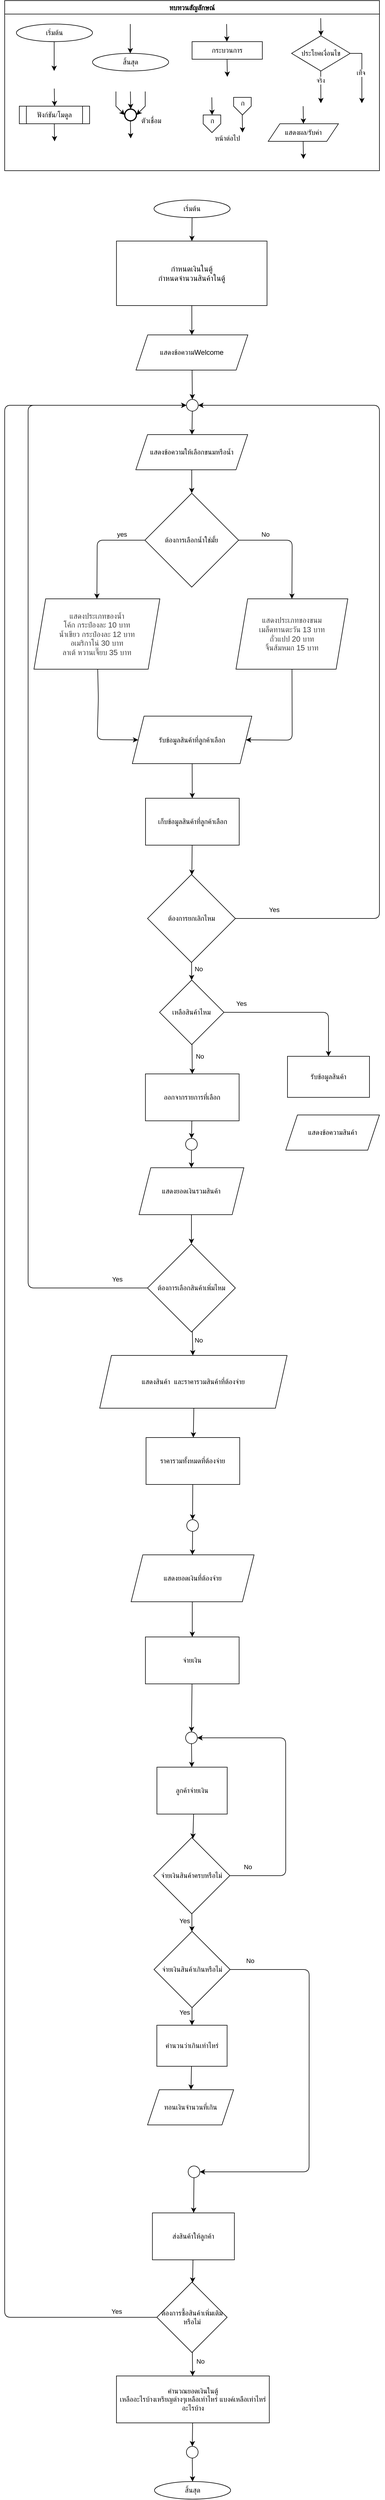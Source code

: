<mxfile>
    <diagram id="C5RBs43oDa-KdzZeNtuy" name="Page-1">
        <mxGraphModel dx="1762" dy="474" grid="1" gridSize="10" guides="1" tooltips="1" connect="1" arrows="1" fold="1" page="1" pageScale="1" pageWidth="827" pageHeight="1169" math="0" shadow="0">
            <root>
                <mxCell id="WIyWlLk6GJQsqaUBKTNV-0"/>
                <mxCell id="WIyWlLk6GJQsqaUBKTNV-1" parent="WIyWlLk6GJQsqaUBKTNV-0"/>
                <mxCell id="M7CGMbNuYNeq0SnUNNgH-6" value="ทบทวนสัญลักษณ์" style="swimlane;fontFamily=Sarabun;fontSource=https%3A%2F%2Ffonts.googleapis.com%2Fcss%3Ffamily%3DSarabun;" parent="WIyWlLk6GJQsqaUBKTNV-1" vertex="1">
                    <mxGeometry x="-720" y="20" width="640" height="290" as="geometry"/>
                </mxCell>
                <mxCell id="M7CGMbNuYNeq0SnUNNgH-2" value="&lt;font data-font-src=&quot;https://fonts.googleapis.com/css?family=Sarabun&quot; face=&quot;Sarabun&quot;&gt;เริ่มต้น&lt;/font&gt;" style="ellipse;whiteSpace=wrap;html=1;" parent="M7CGMbNuYNeq0SnUNNgH-6" vertex="1">
                    <mxGeometry x="20" y="40" width="130" height="30" as="geometry"/>
                </mxCell>
                <mxCell id="M7CGMbNuYNeq0SnUNNgH-5" value="" style="endArrow=classic;html=1;rounded=0;" parent="M7CGMbNuYNeq0SnUNNgH-6" edge="1">
                    <mxGeometry width="50" height="50" relative="1" as="geometry">
                        <mxPoint x="84.5" y="70" as="sourcePoint"/>
                        <mxPoint x="84.5" y="120" as="targetPoint"/>
                    </mxGeometry>
                </mxCell>
                <mxCell id="M7CGMbNuYNeq0SnUNNgH-3" value="&lt;font face=&quot;Sarabun&quot;&gt;สิ้นสุด&lt;/font&gt;" style="ellipse;whiteSpace=wrap;html=1;" parent="M7CGMbNuYNeq0SnUNNgH-6" vertex="1">
                    <mxGeometry x="150" y="90" width="130" height="30" as="geometry"/>
                </mxCell>
                <mxCell id="M7CGMbNuYNeq0SnUNNgH-4" value="" style="endArrow=classic;html=1;rounded=0;" parent="M7CGMbNuYNeq0SnUNNgH-6" edge="1">
                    <mxGeometry width="50" height="50" relative="1" as="geometry">
                        <mxPoint x="214.5" y="40" as="sourcePoint"/>
                        <mxPoint x="214.5" y="90" as="targetPoint"/>
                    </mxGeometry>
                </mxCell>
                <mxCell id="mvioNwK95yMqdUQ73LqQ-0" value="กระบวนการ" style="rounded=0;whiteSpace=wrap;html=1;fontFamily=Sarabun;fontSource=https%3A%2F%2Ffonts.googleapis.com%2Fcss%3Ffamily%3DSarabun;" parent="M7CGMbNuYNeq0SnUNNgH-6" vertex="1">
                    <mxGeometry x="320" y="70" width="120" height="30" as="geometry"/>
                </mxCell>
                <mxCell id="mvioNwK95yMqdUQ73LqQ-1" value="" style="endArrow=classic;html=1;rounded=0;" parent="M7CGMbNuYNeq0SnUNNgH-6" edge="1">
                    <mxGeometry width="50" height="50" relative="1" as="geometry">
                        <mxPoint x="379" y="40" as="sourcePoint"/>
                        <mxPoint x="379.5" y="70" as="targetPoint"/>
                    </mxGeometry>
                </mxCell>
                <mxCell id="mvioNwK95yMqdUQ73LqQ-2" value="" style="endArrow=classic;html=1;rounded=0;" parent="M7CGMbNuYNeq0SnUNNgH-6" edge="1">
                    <mxGeometry width="50" height="50" relative="1" as="geometry">
                        <mxPoint x="379.75" y="100" as="sourcePoint"/>
                        <mxPoint x="380.25" y="130" as="targetPoint"/>
                    </mxGeometry>
                </mxCell>
                <mxCell id="mvioNwK95yMqdUQ73LqQ-3" value="ประโยคเงื่อนไข" style="rhombus;whiteSpace=wrap;html=1;fontFamily=Sarabun;fontSource=https%3A%2F%2Ffonts.googleapis.com%2Fcss%3Ffamily%3DSarabun;" parent="M7CGMbNuYNeq0SnUNNgH-6" vertex="1">
                    <mxGeometry x="490" y="60" width="100" height="60" as="geometry"/>
                </mxCell>
                <mxCell id="mvioNwK95yMqdUQ73LqQ-4" value="" style="endArrow=classic;html=1;rounded=0;" parent="M7CGMbNuYNeq0SnUNNgH-6" edge="1">
                    <mxGeometry width="50" height="50" relative="1" as="geometry">
                        <mxPoint x="539.71" y="30" as="sourcePoint"/>
                        <mxPoint x="540.21" y="60" as="targetPoint"/>
                    </mxGeometry>
                </mxCell>
                <mxCell id="mvioNwK95yMqdUQ73LqQ-5" value="" style="endArrow=classic;html=1;rounded=0;" parent="M7CGMbNuYNeq0SnUNNgH-6" edge="1">
                    <mxGeometry width="50" height="50" relative="1" as="geometry">
                        <mxPoint x="539.71" y="120" as="sourcePoint"/>
                        <mxPoint x="540" y="175" as="targetPoint"/>
                    </mxGeometry>
                </mxCell>
                <mxCell id="mvioNwK95yMqdUQ73LqQ-7" value="จริง" style="edgeLabel;html=1;align=center;verticalAlign=middle;resizable=0;points=[];fontFamily=Sarabun;fontSource=https%3A%2F%2Ffonts.googleapis.com%2Fcss%3Ffamily%3DSarabun;" parent="mvioNwK95yMqdUQ73LqQ-5" vertex="1" connectable="0">
                    <mxGeometry x="-0.414" y="-1" relative="1" as="geometry">
                        <mxPoint as="offset"/>
                    </mxGeometry>
                </mxCell>
                <mxCell id="mvioNwK95yMqdUQ73LqQ-6" value="" style="endArrow=classic;html=1;rounded=0;exitX=1;exitY=0.5;exitDx=0;exitDy=0;" parent="M7CGMbNuYNeq0SnUNNgH-6" source="mvioNwK95yMqdUQ73LqQ-3" edge="1">
                    <mxGeometry width="50" height="50" relative="1" as="geometry">
                        <mxPoint x="620" y="95" as="sourcePoint"/>
                        <mxPoint x="610" y="175" as="targetPoint"/>
                        <Array as="points">
                            <mxPoint x="610" y="90"/>
                        </Array>
                    </mxGeometry>
                </mxCell>
                <mxCell id="mvioNwK95yMqdUQ73LqQ-8" value="&lt;font data-font-src=&quot;https://fonts.googleapis.com/css?family=Sarabun&quot; face=&quot;Sarabun&quot;&gt;เท็จ&lt;/font&gt;" style="edgeLabel;html=1;align=center;verticalAlign=middle;resizable=0;points=[];" parent="mvioNwK95yMqdUQ73LqQ-6" vertex="1" connectable="0">
                    <mxGeometry x="-0.002" y="-2" relative="1" as="geometry">
                        <mxPoint as="offset"/>
                    </mxGeometry>
                </mxCell>
                <mxCell id="mvioNwK95yMqdUQ73LqQ-9" value="&lt;font data-font-src=&quot;https://fonts.googleapis.com/css?family=Sarabun&quot; face=&quot;Sarabun&quot;&gt;ฟังก์ชัน/โมดูล&lt;/font&gt;" style="shape=process;whiteSpace=wrap;html=1;backgroundOutline=1;" parent="M7CGMbNuYNeq0SnUNNgH-6" vertex="1">
                    <mxGeometry x="25" y="180" width="120" height="30" as="geometry"/>
                </mxCell>
                <mxCell id="mvioNwK95yMqdUQ73LqQ-11" value="" style="endArrow=classic;html=1;rounded=0;" parent="M7CGMbNuYNeq0SnUNNgH-6" edge="1">
                    <mxGeometry width="50" height="50" relative="1" as="geometry">
                        <mxPoint x="84.71" y="150" as="sourcePoint"/>
                        <mxPoint x="85.21" y="180" as="targetPoint"/>
                    </mxGeometry>
                </mxCell>
                <mxCell id="mvioNwK95yMqdUQ73LqQ-12" value="" style="endArrow=classic;html=1;rounded=0;" parent="M7CGMbNuYNeq0SnUNNgH-6" edge="1">
                    <mxGeometry width="50" height="50" relative="1" as="geometry">
                        <mxPoint x="84.71" y="210" as="sourcePoint"/>
                        <mxPoint x="85.21" y="240" as="targetPoint"/>
                    </mxGeometry>
                </mxCell>
                <mxCell id="mvioNwK95yMqdUQ73LqQ-13" value="" style="strokeWidth=2;html=1;shape=mxgraph.flowchart.start_2;whiteSpace=wrap;" parent="M7CGMbNuYNeq0SnUNNgH-6" vertex="1">
                    <mxGeometry x="205" y="185" width="20" height="20" as="geometry"/>
                </mxCell>
                <mxCell id="mvioNwK95yMqdUQ73LqQ-16" value="" style="endArrow=classic;html=1;rounded=0;" parent="M7CGMbNuYNeq0SnUNNgH-6" edge="1">
                    <mxGeometry width="50" height="50" relative="1" as="geometry">
                        <mxPoint x="214.71" y="155" as="sourcePoint"/>
                        <mxPoint x="215.21" y="185" as="targetPoint"/>
                    </mxGeometry>
                </mxCell>
                <mxCell id="mvioNwK95yMqdUQ73LqQ-17" value="" style="endArrow=classic;html=1;rounded=0;entryX=0;entryY=0.5;entryDx=0;entryDy=0;entryPerimeter=0;" parent="M7CGMbNuYNeq0SnUNNgH-6" target="mvioNwK95yMqdUQ73LqQ-13" edge="1">
                    <mxGeometry width="50" height="50" relative="1" as="geometry">
                        <mxPoint x="190.0" y="155" as="sourcePoint"/>
                        <mxPoint x="190.5" y="185" as="targetPoint"/>
                        <Array as="points">
                            <mxPoint x="190" y="180"/>
                        </Array>
                    </mxGeometry>
                </mxCell>
                <mxCell id="mvioNwK95yMqdUQ73LqQ-18" value="" style="endArrow=classic;html=1;rounded=0;entryX=1;entryY=0.5;entryDx=0;entryDy=0;entryPerimeter=0;" parent="M7CGMbNuYNeq0SnUNNgH-6" target="mvioNwK95yMqdUQ73LqQ-13" edge="1">
                    <mxGeometry width="50" height="50" relative="1" as="geometry">
                        <mxPoint x="240.0" y="155" as="sourcePoint"/>
                        <mxPoint x="240.5" y="185" as="targetPoint"/>
                        <Array as="points">
                            <mxPoint x="240" y="180"/>
                        </Array>
                    </mxGeometry>
                </mxCell>
                <mxCell id="mvioNwK95yMqdUQ73LqQ-19" value="" style="endArrow=classic;html=1;rounded=0;" parent="M7CGMbNuYNeq0SnUNNgH-6" edge="1">
                    <mxGeometry width="50" height="50" relative="1" as="geometry">
                        <mxPoint x="214.71" y="205" as="sourcePoint"/>
                        <mxPoint x="215.21" y="235" as="targetPoint"/>
                    </mxGeometry>
                </mxCell>
                <mxCell id="mvioNwK95yMqdUQ73LqQ-20" value="&lt;font data-font-src=&quot;https://fonts.googleapis.com/css?family=Sarabun&quot; face=&quot;Sarabun&quot;&gt;ตัวเชื่อม&lt;/font&gt;" style="text;html=1;align=center;verticalAlign=middle;resizable=0;points=[];autosize=1;strokeColor=none;fillColor=none;" parent="M7CGMbNuYNeq0SnUNNgH-6" vertex="1">
                    <mxGeometry x="220" y="190" width="60" height="30" as="geometry"/>
                </mxCell>
                <mxCell id="mvioNwK95yMqdUQ73LqQ-25" value="" style="endArrow=classic;html=1;rounded=0;" parent="M7CGMbNuYNeq0SnUNNgH-6" edge="1">
                    <mxGeometry width="50" height="50" relative="1" as="geometry">
                        <mxPoint x="353.71" y="165" as="sourcePoint"/>
                        <mxPoint x="354.21" y="195" as="targetPoint"/>
                    </mxGeometry>
                </mxCell>
                <mxCell id="mvioNwK95yMqdUQ73LqQ-21" value="" style="verticalLabelPosition=bottom;verticalAlign=top;html=1;shape=offPageConnector;rounded=0;size=0.5;" parent="M7CGMbNuYNeq0SnUNNgH-6" vertex="1">
                    <mxGeometry x="339" y="195" width="30" height="30" as="geometry"/>
                </mxCell>
                <mxCell id="mvioNwK95yMqdUQ73LqQ-26" value="" style="endArrow=classic;html=1;rounded=0;" parent="M7CGMbNuYNeq0SnUNNgH-6" edge="1">
                    <mxGeometry width="50" height="50" relative="1" as="geometry">
                        <mxPoint x="405.71" y="195" as="sourcePoint"/>
                        <mxPoint x="406.21" y="225" as="targetPoint"/>
                    </mxGeometry>
                </mxCell>
                <mxCell id="mvioNwK95yMqdUQ73LqQ-27" value="" style="verticalLabelPosition=bottom;verticalAlign=top;html=1;shape=offPageConnector;rounded=0;size=0.5;" parent="M7CGMbNuYNeq0SnUNNgH-6" vertex="1">
                    <mxGeometry x="391" y="165" width="30" height="30" as="geometry"/>
                </mxCell>
                <mxCell id="mvioNwK95yMqdUQ73LqQ-28" value="หน้าต่อไป" style="text;html=1;align=center;verticalAlign=middle;resizable=0;points=[];autosize=1;strokeColor=none;fillColor=none;fontFamily=Sarabun;fontSource=https%3A%2F%2Ffonts.googleapis.com%2Fcss%3Ffamily%3DSarabun;" parent="M7CGMbNuYNeq0SnUNNgH-6" vertex="1">
                    <mxGeometry x="345" y="220" width="70" height="30" as="geometry"/>
                </mxCell>
                <mxCell id="mvioNwK95yMqdUQ73LqQ-29" value="ก" style="text;html=1;align=center;verticalAlign=middle;resizable=0;points=[];autosize=1;strokeColor=none;fillColor=none;fontFamily=Sarabun;fontSource=https%3A%2F%2Ffonts.googleapis.com%2Fcss%3Ffamily%3DSarabun;" parent="M7CGMbNuYNeq0SnUNNgH-6" vertex="1">
                    <mxGeometry x="339" y="190" width="30" height="30" as="geometry"/>
                </mxCell>
                <mxCell id="mvioNwK95yMqdUQ73LqQ-30" value="ก" style="text;html=1;align=center;verticalAlign=middle;resizable=0;points=[];autosize=1;strokeColor=none;fillColor=none;fontFamily=Sarabun;fontSource=https%3A%2F%2Ffonts.googleapis.com%2Fcss%3Ffamily%3DSarabun;" parent="M7CGMbNuYNeq0SnUNNgH-6" vertex="1">
                    <mxGeometry x="391" y="160" width="30" height="30" as="geometry"/>
                </mxCell>
                <mxCell id="mvioNwK95yMqdUQ73LqQ-32" value="แสดงผล/รับค่า" style="shape=parallelogram;perimeter=parallelogramPerimeter;whiteSpace=wrap;html=1;fixedSize=1;fontFamily=Sarabun;fontSource=https%3A%2F%2Ffonts.googleapis.com%2Fcss%3Ffamily%3DSarabun;" parent="M7CGMbNuYNeq0SnUNNgH-6" vertex="1">
                    <mxGeometry x="450" y="210" width="120" height="30" as="geometry"/>
                </mxCell>
                <mxCell id="mvioNwK95yMqdUQ73LqQ-33" value="" style="endArrow=classic;html=1;rounded=0;" parent="M7CGMbNuYNeq0SnUNNgH-6" edge="1">
                    <mxGeometry width="50" height="50" relative="1" as="geometry">
                        <mxPoint x="509.71" y="180" as="sourcePoint"/>
                        <mxPoint x="510.21" y="210" as="targetPoint"/>
                    </mxGeometry>
                </mxCell>
                <mxCell id="mvioNwK95yMqdUQ73LqQ-34" value="" style="endArrow=classic;html=1;rounded=0;" parent="M7CGMbNuYNeq0SnUNNgH-6" edge="1">
                    <mxGeometry width="50" height="50" relative="1" as="geometry">
                        <mxPoint x="509.71" y="240" as="sourcePoint"/>
                        <mxPoint x="510.21" y="270" as="targetPoint"/>
                    </mxGeometry>
                </mxCell>
                <mxCell id="451" value="" style="edgeStyle=none;html=1;" edge="1" parent="WIyWlLk6GJQsqaUBKTNV-1" source="mvioNwK95yMqdUQ73LqQ-35" target="248">
                    <mxGeometry relative="1" as="geometry"/>
                </mxCell>
                <mxCell id="mvioNwK95yMqdUQ73LqQ-35" value="&lt;font face=&quot;Sarabun&quot; data-font-src=&quot;https://fonts.googleapis.com/css?family=Sarabun&quot;&gt;เริ่มต้น&lt;/font&gt;" style="ellipse;whiteSpace=wrap;html=1;align=center;" parent="WIyWlLk6GJQsqaUBKTNV-1" vertex="1">
                    <mxGeometry x="-465" y="360" width="130" height="30" as="geometry"/>
                </mxCell>
                <mxCell id="455" value="" style="edgeStyle=none;html=1;" edge="1" parent="WIyWlLk6GJQsqaUBKTNV-1" source="247" target="430">
                    <mxGeometry relative="1" as="geometry"/>
                </mxCell>
                <mxCell id="247" value="" style="ellipse;whiteSpace=wrap;html=1;aspect=fixed;align=center;" parent="WIyWlLk6GJQsqaUBKTNV-1" vertex="1">
                    <mxGeometry x="-409.5" y="700" width="20" height="20" as="geometry"/>
                </mxCell>
                <mxCell id="452" value="" style="edgeStyle=none;html=1;" edge="1" parent="WIyWlLk6GJQsqaUBKTNV-1" source="248" target="427">
                    <mxGeometry relative="1" as="geometry"/>
                </mxCell>
                <mxCell id="248" value="&lt;div&gt;&lt;div&gt;&lt;span style=&quot;font-size: 13px;&quot;&gt;กำหนดเงินในตู้&lt;/span&gt;&lt;/div&gt;&lt;/div&gt;&lt;div&gt;&lt;span style=&quot;font-size: 13px;&quot;&gt;กำหนดจำนวนสินค้าในตู้&lt;/span&gt;&lt;/div&gt;" style="rounded=0;whiteSpace=wrap;html=1;spacing=2;fontSize=12;" parent="WIyWlLk6GJQsqaUBKTNV-1" vertex="1">
                    <mxGeometry x="-529.1" y="430" width="257.13" height="110" as="geometry"/>
                </mxCell>
                <mxCell id="464" value="" style="edgeStyle=none;html=1;" edge="1" parent="WIyWlLk6GJQsqaUBKTNV-1" source="252" target="253">
                    <mxGeometry relative="1" as="geometry"/>
                </mxCell>
                <mxCell id="252" value="รับข้อมูลสินค้าที่ลูกค้าเลือก" style="shape=parallelogram;perimeter=parallelogramPerimeter;whiteSpace=wrap;html=1;fixedSize=1;" parent="WIyWlLk6GJQsqaUBKTNV-1" vertex="1">
                    <mxGeometry x="-502" y="1240" width="204" height="81" as="geometry"/>
                </mxCell>
                <mxCell id="470" value="" style="edgeStyle=none;html=1;" edge="1" parent="WIyWlLk6GJQsqaUBKTNV-1" source="253" target="466">
                    <mxGeometry relative="1" as="geometry"/>
                </mxCell>
                <mxCell id="253" value="เก็บข้อมูลสินค้าที่ลูกค้าเลือก" style="rounded=0;whiteSpace=wrap;html=1;" parent="WIyWlLk6GJQsqaUBKTNV-1" vertex="1">
                    <mxGeometry x="-479.49" y="1380" width="160" height="80" as="geometry"/>
                </mxCell>
                <mxCell id="300" value="" style="edgeStyle=none;html=1;entryX=0.5;entryY=0;entryDx=0;entryDy=0;" parent="WIyWlLk6GJQsqaUBKTNV-1" source="255" target="257" edge="1">
                    <mxGeometry relative="1" as="geometry">
                        <mxPoint x="-400.641" y="1730" as="targetPoint"/>
                    </mxGeometry>
                </mxCell>
                <mxCell id="305" value="No" style="edgeLabel;html=1;align=center;verticalAlign=middle;resizable=0;points=[];" parent="300" vertex="1" connectable="0">
                    <mxGeometry x="-0.433" y="1" relative="1" as="geometry">
                        <mxPoint x="12" y="6" as="offset"/>
                    </mxGeometry>
                </mxCell>
                <mxCell id="303" style="edgeStyle=none;html=1;entryX=0.5;entryY=0;entryDx=0;entryDy=0;" parent="WIyWlLk6GJQsqaUBKTNV-1" source="255" target="258" edge="1">
                    <mxGeometry relative="1" as="geometry">
                        <Array as="points">
                            <mxPoint x="-167" y="1745"/>
                        </Array>
                        <mxPoint x="-170.14" y="1814" as="targetPoint"/>
                    </mxGeometry>
                </mxCell>
                <mxCell id="304" value="Yes" style="edgeLabel;html=1;align=center;verticalAlign=middle;resizable=0;points=[];" parent="303" vertex="1" connectable="0">
                    <mxGeometry x="-0.803" y="3" relative="1" as="geometry">
                        <mxPoint x="4" y="-12" as="offset"/>
                    </mxGeometry>
                </mxCell>
                <mxCell id="255" value="เหลือสินค้าไหม" style="rhombus;whiteSpace=wrap;html=1;" parent="WIyWlLk6GJQsqaUBKTNV-1" vertex="1">
                    <mxGeometry x="-455.54" y="1690" width="110" height="110" as="geometry"/>
                </mxCell>
                <mxCell id="302" value="" style="edgeStyle=none;html=1;" parent="WIyWlLk6GJQsqaUBKTNV-1" source="257" target="259" edge="1">
                    <mxGeometry relative="1" as="geometry"/>
                </mxCell>
                <mxCell id="257" value="ออกจากรายการที่เลือก" style="rounded=0;whiteSpace=wrap;html=1;" parent="WIyWlLk6GJQsqaUBKTNV-1" vertex="1">
                    <mxGeometry x="-479.64" y="1850" width="160" height="80" as="geometry"/>
                </mxCell>
                <mxCell id="258" value="รับข้อมูลสินค้า" style="rounded=0;whiteSpace=wrap;html=1;" parent="WIyWlLk6GJQsqaUBKTNV-1" vertex="1">
                    <mxGeometry x="-237.02" y="1820" width="140" height="70" as="geometry"/>
                </mxCell>
                <mxCell id="307" value="" style="edgeStyle=none;html=1;entryX=0.5;entryY=0;entryDx=0;entryDy=0;" parent="WIyWlLk6GJQsqaUBKTNV-1" source="259" target="419" edge="1">
                    <mxGeometry relative="1" as="geometry">
                        <mxPoint x="-399.217" y="2010" as="targetPoint"/>
                    </mxGeometry>
                </mxCell>
                <mxCell id="259" value="" style="ellipse;whiteSpace=wrap;html=1;aspect=fixed;" parent="WIyWlLk6GJQsqaUBKTNV-1" vertex="1">
                    <mxGeometry x="-411.04" y="1960" width="20" height="20" as="geometry"/>
                </mxCell>
                <mxCell id="308" value="" style="edgeStyle=none;html=1;exitX=0.5;exitY=1;exitDx=0;exitDy=0;" parent="WIyWlLk6GJQsqaUBKTNV-1" source="419" target="261" edge="1">
                    <mxGeometry relative="1" as="geometry">
                        <mxPoint x="-399.11" y="2090" as="sourcePoint"/>
                    </mxGeometry>
                </mxCell>
                <mxCell id="361" style="edgeStyle=none;html=1;entryX=0;entryY=0.5;entryDx=0;entryDy=0;" parent="WIyWlLk6GJQsqaUBKTNV-1" source="261" edge="1" target="247">
                    <mxGeometry relative="1" as="geometry">
                        <mxPoint x="-410" y="430" as="targetPoint"/>
                        <Array as="points">
                            <mxPoint x="-600" y="2215"/>
                            <mxPoint x="-680" y="2215"/>
                            <mxPoint x="-680" y="1620"/>
                            <mxPoint x="-680" y="1000"/>
                            <mxPoint x="-680" y="710"/>
                        </Array>
                    </mxGeometry>
                </mxCell>
                <mxCell id="391" value="Yes" style="edgeLabel;html=1;align=center;verticalAlign=middle;resizable=0;points=[];" parent="361" vertex="1" connectable="0">
                    <mxGeometry x="-0.951" y="-1" relative="1" as="geometry">
                        <mxPoint x="-4" y="-14" as="offset"/>
                    </mxGeometry>
                </mxCell>
                <mxCell id="482" value="" style="edgeStyle=none;html=1;" edge="1" parent="WIyWlLk6GJQsqaUBKTNV-1" source="261" target="420">
                    <mxGeometry relative="1" as="geometry"/>
                </mxCell>
                <mxCell id="483" value="No" style="edgeLabel;html=1;align=center;verticalAlign=middle;resizable=0;points=[];" vertex="1" connectable="0" parent="482">
                    <mxGeometry x="-0.31" y="3" relative="1" as="geometry">
                        <mxPoint x="7" y="1" as="offset"/>
                    </mxGeometry>
                </mxCell>
                <mxCell id="261" value="ต้องการเลือกสินค้าเพิ่มไหม" style="rhombus;whiteSpace=wrap;html=1;" parent="WIyWlLk6GJQsqaUBKTNV-1" vertex="1">
                    <mxGeometry x="-476.04" y="2140" width="150" height="150" as="geometry"/>
                </mxCell>
                <mxCell id="443" value="" style="edgeStyle=none;html=1;" edge="1" parent="WIyWlLk6GJQsqaUBKTNV-1" source="268" target="327">
                    <mxGeometry relative="1" as="geometry"/>
                </mxCell>
                <mxCell id="268" value="ราคารวมทั้งหมดที่ต้องจ่าย" style="rounded=0;whiteSpace=wrap;html=1;" parent="WIyWlLk6GJQsqaUBKTNV-1" vertex="1">
                    <mxGeometry x="-478.61" y="2470" width="160" height="80" as="geometry"/>
                </mxCell>
                <mxCell id="334" value="" style="edgeStyle=none;html=1;entryX=0.5;entryY=0;entryDx=0;entryDy=0;" parent="WIyWlLk6GJQsqaUBKTNV-1" target="276" edge="1">
                    <mxGeometry relative="1" as="geometry">
                        <mxPoint x="-399.613" y="2750" as="sourcePoint"/>
                        <mxPoint x="-399.617" y="2790" as="targetPoint"/>
                    </mxGeometry>
                </mxCell>
                <mxCell id="368" value="" style="edgeStyle=none;html=1;" parent="WIyWlLk6GJQsqaUBKTNV-1" source="276" target="366" edge="1">
                    <mxGeometry relative="1" as="geometry"/>
                </mxCell>
                <mxCell id="276" value="จ่ายเงิน" style="rounded=0;whiteSpace=wrap;html=1;" parent="WIyWlLk6GJQsqaUBKTNV-1" vertex="1">
                    <mxGeometry x="-479.64" y="2810" width="160" height="80" as="geometry"/>
                </mxCell>
                <mxCell id="371" value="" style="edgeStyle=none;html=1;" parent="WIyWlLk6GJQsqaUBKTNV-1" target="278" edge="1">
                    <mxGeometry relative="1" as="geometry">
                        <mxPoint x="-397.32" y="3112" as="sourcePoint"/>
                    </mxGeometry>
                </mxCell>
                <mxCell id="370" style="edgeStyle=none;html=1;entryX=1;entryY=0.5;entryDx=0;entryDy=0;" parent="WIyWlLk6GJQsqaUBKTNV-1" source="278" target="366" edge="1">
                    <mxGeometry relative="1" as="geometry">
                        <Array as="points">
                            <mxPoint x="-240" y="3217"/>
                            <mxPoint x="-240.15" y="2982"/>
                        </Array>
                    </mxGeometry>
                </mxCell>
                <mxCell id="372" value="No" style="edgeLabel;html=1;align=center;verticalAlign=middle;resizable=0;points=[];" parent="370" vertex="1" connectable="0">
                    <mxGeometry x="-0.921" y="3" relative="1" as="geometry">
                        <mxPoint x="11" y="-12" as="offset"/>
                    </mxGeometry>
                </mxCell>
                <mxCell id="373" value="" style="edgeStyle=none;html=1;" parent="WIyWlLk6GJQsqaUBKTNV-1" source="278" target="279" edge="1">
                    <mxGeometry relative="1" as="geometry"/>
                </mxCell>
                <mxCell id="374" value="Yes" style="edgeLabel;html=1;align=center;verticalAlign=middle;resizable=0;points=[];" parent="373" vertex="1" connectable="0">
                    <mxGeometry x="-0.227" y="-1" relative="1" as="geometry">
                        <mxPoint x="-12" as="offset"/>
                    </mxGeometry>
                </mxCell>
                <mxCell id="278" value="จ่ายเงินสินค้าครบหรือไม่" style="rhombus;whiteSpace=wrap;html=1;" parent="WIyWlLk6GJQsqaUBKTNV-1" vertex="1">
                    <mxGeometry x="-465.54" y="3152" width="130" height="130" as="geometry"/>
                </mxCell>
                <mxCell id="380" style="edgeStyle=none;html=1;entryX=0.5;entryY=0;entryDx=0;entryDy=0;" parent="WIyWlLk6GJQsqaUBKTNV-1" source="279" target="378" edge="1">
                    <mxGeometry relative="1" as="geometry">
                        <Array as="points">
                            <mxPoint x="-200" y="3377"/>
                            <mxPoint x="-200.15" y="3722"/>
                        </Array>
                    </mxGeometry>
                </mxCell>
                <mxCell id="389" value="No" style="edgeLabel;html=1;align=center;verticalAlign=middle;resizable=0;points=[];" parent="380" vertex="1" connectable="0">
                    <mxGeometry x="-0.892" y="3" relative="1" as="geometry">
                        <mxPoint x="-2" y="-12" as="offset"/>
                    </mxGeometry>
                </mxCell>
                <mxCell id="478" value="" style="edgeStyle=none;html=1;" edge="1" parent="WIyWlLk6GJQsqaUBKTNV-1" source="279" target="433">
                    <mxGeometry relative="1" as="geometry"/>
                </mxCell>
                <mxCell id="479" value="Yes" style="edgeLabel;html=1;align=center;verticalAlign=middle;resizable=0;points=[];" vertex="1" connectable="0" parent="478">
                    <mxGeometry x="-0.463" y="-3" relative="1" as="geometry">
                        <mxPoint x="-10" as="offset"/>
                    </mxGeometry>
                </mxCell>
                <mxCell id="279" value="จ่ายเงินสินค้าเกินหรือไม่" style="rhombus;whiteSpace=wrap;html=1;" parent="WIyWlLk6GJQsqaUBKTNV-1" vertex="1">
                    <mxGeometry x="-465.0" y="3312" width="130" height="130" as="geometry"/>
                </mxCell>
                <mxCell id="385" value="" style="edgeStyle=none;html=1;" parent="WIyWlLk6GJQsqaUBKTNV-1" source="284" target="287" edge="1">
                    <mxGeometry relative="1" as="geometry"/>
                </mxCell>
                <mxCell id="284" value="&lt;span style=&quot;color: rgb(0, 0, 0); background-color: light-dark(#ffffff, var(--ge-dark-color, #121212));&quot;&gt;คำนวณยอดเงินในตู้&lt;/span&gt;&lt;div style=&quot;color: rgb(0, 0, 0);&quot;&gt;&lt;span style=&quot;background-color: light-dark(#ffffff, var(--ge-dark-color, #121212));&quot;&gt;เหลืออะไรบ้างเหรียญต่างๆเหลือเท่าไหร่ แบงค์เหลือเท่าไหร่ อะไรบ้าง&lt;/span&gt;&lt;/div&gt;" style="rounded=0;whiteSpace=wrap;html=1;" parent="WIyWlLk6GJQsqaUBKTNV-1" vertex="1">
                    <mxGeometry x="-529.1" y="4070" width="261" height="80" as="geometry"/>
                </mxCell>
                <mxCell id="387" value="" style="edgeStyle=none;html=1;" parent="WIyWlLk6GJQsqaUBKTNV-1" source="287" target="386" edge="1">
                    <mxGeometry relative="1" as="geometry"/>
                </mxCell>
                <mxCell id="287" value="" style="ellipse;whiteSpace=wrap;html=1;aspect=fixed;" parent="WIyWlLk6GJQsqaUBKTNV-1" vertex="1">
                    <mxGeometry x="-409.64" y="4190" width="20" height="20" as="geometry"/>
                </mxCell>
                <mxCell id="333" value="" style="edgeStyle=none;html=1;" parent="WIyWlLk6GJQsqaUBKTNV-1" source="327" edge="1">
                    <mxGeometry relative="1" as="geometry">
                        <mxPoint x="-399.383" y="2670" as="targetPoint"/>
                    </mxGeometry>
                </mxCell>
                <mxCell id="327" value="" style="ellipse;whiteSpace=wrap;html=1;aspect=fixed;" parent="WIyWlLk6GJQsqaUBKTNV-1" vertex="1">
                    <mxGeometry x="-409.1" y="2610" width="20" height="20" as="geometry"/>
                </mxCell>
                <mxCell id="475" value="" style="edgeStyle=none;html=1;" edge="1" parent="WIyWlLk6GJQsqaUBKTNV-1" source="366" target="425">
                    <mxGeometry relative="1" as="geometry"/>
                </mxCell>
                <mxCell id="366" value="" style="ellipse;whiteSpace=wrap;html=1;aspect=fixed;" parent="WIyWlLk6GJQsqaUBKTNV-1" vertex="1">
                    <mxGeometry x="-411.04" y="2972" width="20" height="20" as="geometry"/>
                </mxCell>
                <mxCell id="382" value="" style="edgeStyle=none;html=1;" parent="WIyWlLk6GJQsqaUBKTNV-1" source="378" edge="1">
                    <mxGeometry relative="1" as="geometry">
                        <mxPoint x="-397.329" y="3792.0" as="targetPoint"/>
                    </mxGeometry>
                </mxCell>
                <mxCell id="378" value="" style="ellipse;whiteSpace=wrap;html=1;aspect=fixed;direction=south;" parent="WIyWlLk6GJQsqaUBKTNV-1" vertex="1">
                    <mxGeometry x="-406.67" y="3712" width="20" height="20" as="geometry"/>
                </mxCell>
                <mxCell id="386" value="&lt;font face=&quot;Sarabun&quot;&gt;สิ้นสุด&lt;/font&gt;" style="ellipse;whiteSpace=wrap;html=1;align=center;" parent="WIyWlLk6GJQsqaUBKTNV-1" vertex="1">
                    <mxGeometry x="-464.15" y="4250" width="130" height="30" as="geometry"/>
                </mxCell>
                <mxCell id="419" value="แสดงยอดเงินรวมสินค้า" style="shape=parallelogram;perimeter=parallelogramPerimeter;whiteSpace=wrap;html=1;fixedSize=1;" vertex="1" parent="WIyWlLk6GJQsqaUBKTNV-1">
                    <mxGeometry x="-490.54" y="2010" width="179" height="80" as="geometry"/>
                </mxCell>
                <mxCell id="442" value="" style="edgeStyle=none;html=1;" edge="1" parent="WIyWlLk6GJQsqaUBKTNV-1" target="268">
                    <mxGeometry relative="1" as="geometry">
                        <mxPoint x="-396.957" y="2420" as="sourcePoint"/>
                    </mxGeometry>
                </mxCell>
                <mxCell id="420" value="&lt;span style=&quot;color: rgb(0, 0, 0);&quot;&gt;แสดงสินค้า&amp;nbsp; และราคารวมสินค้าที่ต้องจ่าย&lt;/span&gt;" style="shape=parallelogram;perimeter=parallelogramPerimeter;whiteSpace=wrap;html=1;fixedSize=1;" vertex="1" parent="WIyWlLk6GJQsqaUBKTNV-1">
                    <mxGeometry x="-557.71" y="2330" width="320" height="90" as="geometry"/>
                </mxCell>
                <mxCell id="421" value="แสดงยอดเงินที่ต้องจ่าย" style="shape=parallelogram;perimeter=parallelogramPerimeter;whiteSpace=wrap;html=1;fixedSize=1;" vertex="1" parent="WIyWlLk6GJQsqaUBKTNV-1">
                    <mxGeometry x="-504.11" y="2670" width="210" height="80" as="geometry"/>
                </mxCell>
                <mxCell id="446" value="" style="edgeStyle=none;html=1;" edge="1" parent="WIyWlLk6GJQsqaUBKTNV-1" source="422" target="444">
                    <mxGeometry relative="1" as="geometry"/>
                </mxCell>
                <mxCell id="422" value="ส่งสินค้าให้ลูกค้า" style="rounded=0;whiteSpace=wrap;html=1;" vertex="1" parent="WIyWlLk6GJQsqaUBKTNV-1">
                    <mxGeometry x="-467.71" y="3792" width="140" height="80" as="geometry"/>
                </mxCell>
                <mxCell id="425" value="ลูกค้าจ่ายเงิน" style="rounded=0;whiteSpace=wrap;html=1;" vertex="1" parent="WIyWlLk6GJQsqaUBKTNV-1">
                    <mxGeometry x="-460" y="3032" width="120" height="80" as="geometry"/>
                </mxCell>
                <mxCell id="462" style="edgeStyle=none;html=1;entryX=0;entryY=0.5;entryDx=0;entryDy=0;" edge="1" parent="WIyWlLk6GJQsqaUBKTNV-1" source="426" target="252">
                    <mxGeometry relative="1" as="geometry">
                        <Array as="points">
                            <mxPoint x="-560" y="1210"/>
                            <mxPoint x="-562" y="1280"/>
                        </Array>
                    </mxGeometry>
                </mxCell>
                <mxCell id="426" value="&lt;font style=&quot;color: rgb(63, 63, 63); scrollbar-color: rgb(226, 226, 226) rgb(251, 251, 251); font-size: 13px;&quot;&gt;แสดงประเภทของน้ำ&lt;/font&gt;&lt;div style=&quot;color: rgb(63, 63, 63); scrollbar-color: rgb(226, 226, 226) rgb(251, 251, 251);&quot;&gt;&lt;font style=&quot;color: rgb(63, 63, 63); scrollbar-color: rgb(226, 226, 226) rgb(251, 251, 251); font-size: 13px;&quot;&gt;โค้ก กระป๋องละ 10 บาท&lt;/font&gt;&lt;/div&gt;&lt;div style=&quot;color: rgb(63, 63, 63); scrollbar-color: rgb(226, 226, 226) rgb(251, 251, 251);&quot;&gt;&lt;font style=&quot;color: rgb(63, 63, 63); scrollbar-color: rgb(226, 226, 226) rgb(251, 251, 251); font-size: 13px;&quot;&gt;น้ำเขียว กระป๋องละ 12 บาท&lt;/font&gt;&lt;/div&gt;&lt;div style=&quot;color: rgb(63, 63, 63); scrollbar-color: rgb(226, 226, 226) rgb(251, 251, 251);&quot;&gt;&lt;font style=&quot;color: rgb(63, 63, 63); scrollbar-color: rgb(226, 226, 226) rgb(251, 251, 251); font-size: 13px;&quot;&gt;อเมริกาโน่ 30 บาท&lt;/font&gt;&lt;/div&gt;&lt;div style=&quot;color: rgb(63, 63, 63); scrollbar-color: rgb(226, 226, 226) rgb(251, 251, 251);&quot;&gt;&lt;font style=&quot;color: rgb(63, 63, 63); scrollbar-color: rgb(226, 226, 226) rgb(251, 251, 251); font-size: 13px;&quot;&gt;ลาเต้ หวานเจี๊ยบ 35 บาท&lt;/font&gt;&lt;/div&gt;" style="shape=parallelogram;perimeter=parallelogramPerimeter;whiteSpace=wrap;html=1;fixedSize=1;" vertex="1" parent="WIyWlLk6GJQsqaUBKTNV-1">
                    <mxGeometry x="-670" y="1040" width="215" height="120" as="geometry"/>
                </mxCell>
                <mxCell id="454" style="edgeStyle=none;html=1;entryX=0.5;entryY=0;entryDx=0;entryDy=0;" edge="1" parent="WIyWlLk6GJQsqaUBKTNV-1" source="427" target="247">
                    <mxGeometry relative="1" as="geometry"/>
                </mxCell>
                <mxCell id="427" value="แสดงข้อความWelcome" style="shape=parallelogram;perimeter=parallelogramPerimeter;whiteSpace=wrap;html=1;fixedSize=1;" vertex="1" parent="WIyWlLk6GJQsqaUBKTNV-1">
                    <mxGeometry x="-495.74" y="590" width="191" height="60" as="geometry"/>
                </mxCell>
                <mxCell id="463" style="edgeStyle=none;html=1;entryX=1;entryY=0.5;entryDx=0;entryDy=0;" edge="1" parent="WIyWlLk6GJQsqaUBKTNV-1" source="428" target="252">
                    <mxGeometry relative="1" as="geometry">
                        <Array as="points">
                            <mxPoint x="-229" y="1281"/>
                        </Array>
                    </mxGeometry>
                </mxCell>
                <mxCell id="428" value="&lt;font style=&quot;color: rgb(63, 63, 63); scrollbar-color: rgb(226, 226, 226) rgb(251, 251, 251); font-size: 13px;&quot;&gt;แสดงประเภทของขนม&lt;/font&gt;&lt;div style=&quot;color: rgb(63, 63, 63); scrollbar-color: rgb(226, 226, 226) rgb(251, 251, 251);&quot;&gt;&lt;font style=&quot;color: rgb(63, 63, 63); scrollbar-color: rgb(226, 226, 226) rgb(251, 251, 251); font-size: 13px;&quot;&gt;เมล็ดทานตะวัน 13 บาท&lt;/font&gt;&lt;/div&gt;&lt;div style=&quot;color: rgb(63, 63, 63); scrollbar-color: rgb(226, 226, 226) rgb(251, 251, 251);&quot;&gt;&lt;font style=&quot;color: rgb(63, 63, 63); scrollbar-color: rgb(226, 226, 226) rgb(251, 251, 251); font-size: 13px;&quot;&gt;ถั่วแปป 20 บาท&lt;/font&gt;&lt;/div&gt;&lt;div style=&quot;color: rgb(63, 63, 63); scrollbar-color: rgb(226, 226, 226) rgb(251, 251, 251);&quot;&gt;&lt;font style=&quot;color: rgb(63, 63, 63); scrollbar-color: rgb(226, 226, 226) rgb(251, 251, 251); font-size: 13px;&quot;&gt;จิ้นส้มหมก 15 บาท&lt;/font&gt;&lt;/div&gt;" style="shape=parallelogram;perimeter=parallelogramPerimeter;whiteSpace=wrap;html=1;fixedSize=1;" vertex="1" parent="WIyWlLk6GJQsqaUBKTNV-1">
                    <mxGeometry x="-325.0" y="1040" width="191" height="120" as="geometry"/>
                </mxCell>
                <mxCell id="457" style="edgeStyle=none;html=1;entryX=0.5;entryY=0;entryDx=0;entryDy=0;" edge="1" parent="WIyWlLk6GJQsqaUBKTNV-1" source="429" target="426">
                    <mxGeometry relative="1" as="geometry">
                        <Array as="points">
                            <mxPoint x="-562" y="940"/>
                        </Array>
                    </mxGeometry>
                </mxCell>
                <mxCell id="458" value="yes" style="edgeLabel;html=1;align=center;verticalAlign=middle;resizable=0;points=[];" vertex="1" connectable="0" parent="457">
                    <mxGeometry x="-0.596" relative="1" as="geometry">
                        <mxPoint x="-3" y="-10" as="offset"/>
                    </mxGeometry>
                </mxCell>
                <mxCell id="460" style="edgeStyle=none;html=1;entryX=0.5;entryY=0;entryDx=0;entryDy=0;" edge="1" parent="WIyWlLk6GJQsqaUBKTNV-1" source="429" target="428">
                    <mxGeometry relative="1" as="geometry">
                        <Array as="points">
                            <mxPoint x="-229" y="940"/>
                        </Array>
                    </mxGeometry>
                </mxCell>
                <mxCell id="461" value="No" style="edgeLabel;html=1;align=center;verticalAlign=middle;resizable=0;points=[];" vertex="1" connectable="0" parent="460">
                    <mxGeometry x="-0.472" y="-1" relative="1" as="geometry">
                        <mxPoint x="-5" y="-11" as="offset"/>
                    </mxGeometry>
                </mxCell>
                <mxCell id="429" value="ต้องการเลือกน้ำใช่มั้ย" style="rhombus;whiteSpace=wrap;html=1;" vertex="1" parent="WIyWlLk6GJQsqaUBKTNV-1">
                    <mxGeometry x="-480.53" y="860" width="160" height="160" as="geometry"/>
                </mxCell>
                <mxCell id="456" value="" style="edgeStyle=none;html=1;" edge="1" parent="WIyWlLk6GJQsqaUBKTNV-1" source="430" target="429">
                    <mxGeometry relative="1" as="geometry"/>
                </mxCell>
                <mxCell id="430" value="แสดงข้อความให้เลือกขนมหรือน้ำ" style="shape=parallelogram;perimeter=parallelogramPerimeter;whiteSpace=wrap;html=1;fixedSize=1;" vertex="1" parent="WIyWlLk6GJQsqaUBKTNV-1">
                    <mxGeometry x="-496.03" y="760" width="191" height="60" as="geometry"/>
                </mxCell>
                <mxCell id="480" value="" style="edgeStyle=none;html=1;" edge="1" parent="WIyWlLk6GJQsqaUBKTNV-1" source="433" target="435">
                    <mxGeometry relative="1" as="geometry"/>
                </mxCell>
                <mxCell id="433" value="คำนวนว่าเกินเท่าไหร่" style="rounded=0;whiteSpace=wrap;html=1;" vertex="1" parent="WIyWlLk6GJQsqaUBKTNV-1">
                    <mxGeometry x="-460.15" y="3472" width="120" height="70" as="geometry"/>
                </mxCell>
                <mxCell id="435" value="&lt;span style=&quot;color: rgb(0, 0, 0);&quot;&gt;ทอนเงินจำนวนที่เกิน&lt;/span&gt;" style="shape=parallelogram;perimeter=parallelogramPerimeter;whiteSpace=wrap;html=1;fixedSize=1;" vertex="1" parent="WIyWlLk6GJQsqaUBKTNV-1">
                    <mxGeometry x="-476.04" y="3582" width="147" height="60" as="geometry"/>
                </mxCell>
                <mxCell id="445" value="" style="edgeStyle=none;html=1;" edge="1" parent="WIyWlLk6GJQsqaUBKTNV-1" source="444" target="284">
                    <mxGeometry relative="1" as="geometry"/>
                </mxCell>
                <mxCell id="447" value="No" style="edgeLabel;html=1;align=center;verticalAlign=middle;resizable=0;points=[];" vertex="1" connectable="0" parent="445">
                    <mxGeometry x="-0.252" y="2" relative="1" as="geometry">
                        <mxPoint x="11" as="offset"/>
                    </mxGeometry>
                </mxCell>
                <mxCell id="450" style="edgeStyle=none;html=1;entryX=0;entryY=0.5;entryDx=0;entryDy=0;" edge="1" parent="WIyWlLk6GJQsqaUBKTNV-1" source="444" target="247">
                    <mxGeometry relative="1" as="geometry">
                        <Array as="points">
                            <mxPoint x="-720" y="3970"/>
                            <mxPoint x="-720" y="710"/>
                        </Array>
                    </mxGeometry>
                </mxCell>
                <mxCell id="481" value="Yes" style="edgeLabel;html=1;align=center;verticalAlign=middle;resizable=0;points=[];" vertex="1" connectable="0" parent="450">
                    <mxGeometry x="-0.964" y="-1" relative="1" as="geometry">
                        <mxPoint y="-9" as="offset"/>
                    </mxGeometry>
                </mxCell>
                <mxCell id="444" value="ต้องการซื้อสินค้าเพิ่มเติมหรือไม่" style="rhombus;whiteSpace=wrap;html=1;" vertex="1" parent="WIyWlLk6GJQsqaUBKTNV-1">
                    <mxGeometry x="-460.15" y="3910" width="120" height="120" as="geometry"/>
                </mxCell>
                <mxCell id="469" value="" style="edgeStyle=none;html=1;" edge="1" parent="WIyWlLk6GJQsqaUBKTNV-1" source="466" target="255">
                    <mxGeometry relative="1" as="geometry"/>
                </mxCell>
                <mxCell id="471" value="No" style="edgeLabel;html=1;align=center;verticalAlign=middle;resizable=0;points=[];" vertex="1" connectable="0" parent="469">
                    <mxGeometry x="-0.261" y="-2" relative="1" as="geometry">
                        <mxPoint x="14" as="offset"/>
                    </mxGeometry>
                </mxCell>
                <mxCell id="473" style="edgeStyle=none;html=1;entryX=1;entryY=0.5;entryDx=0;entryDy=0;" edge="1" parent="WIyWlLk6GJQsqaUBKTNV-1" source="466" target="247">
                    <mxGeometry relative="1" as="geometry">
                        <Array as="points">
                            <mxPoint x="-80" y="1585"/>
                            <mxPoint x="-80" y="710"/>
                        </Array>
                    </mxGeometry>
                </mxCell>
                <mxCell id="474" value="Yes" style="edgeLabel;html=1;align=center;verticalAlign=middle;resizable=0;points=[];" vertex="1" connectable="0" parent="473">
                    <mxGeometry x="-0.908" y="3" relative="1" as="geometry">
                        <mxPoint y="-12" as="offset"/>
                    </mxGeometry>
                </mxCell>
                <mxCell id="466" value="ต้องการยกเลิกไหม" style="rhombus;whiteSpace=wrap;html=1;" vertex="1" parent="WIyWlLk6GJQsqaUBKTNV-1">
                    <mxGeometry x="-476.04" y="1510" width="150" height="150" as="geometry"/>
                </mxCell>
                <mxCell id="485" value="แสดงข้อความสินค้า" style="shape=parallelogram;perimeter=parallelogramPerimeter;whiteSpace=wrap;html=1;fixedSize=1;" vertex="1" parent="WIyWlLk6GJQsqaUBKTNV-1">
                    <mxGeometry x="-240" y="1920" width="160" height="60" as="geometry"/>
                </mxCell>
            </root>
        </mxGraphModel>
    </diagram>
</mxfile>